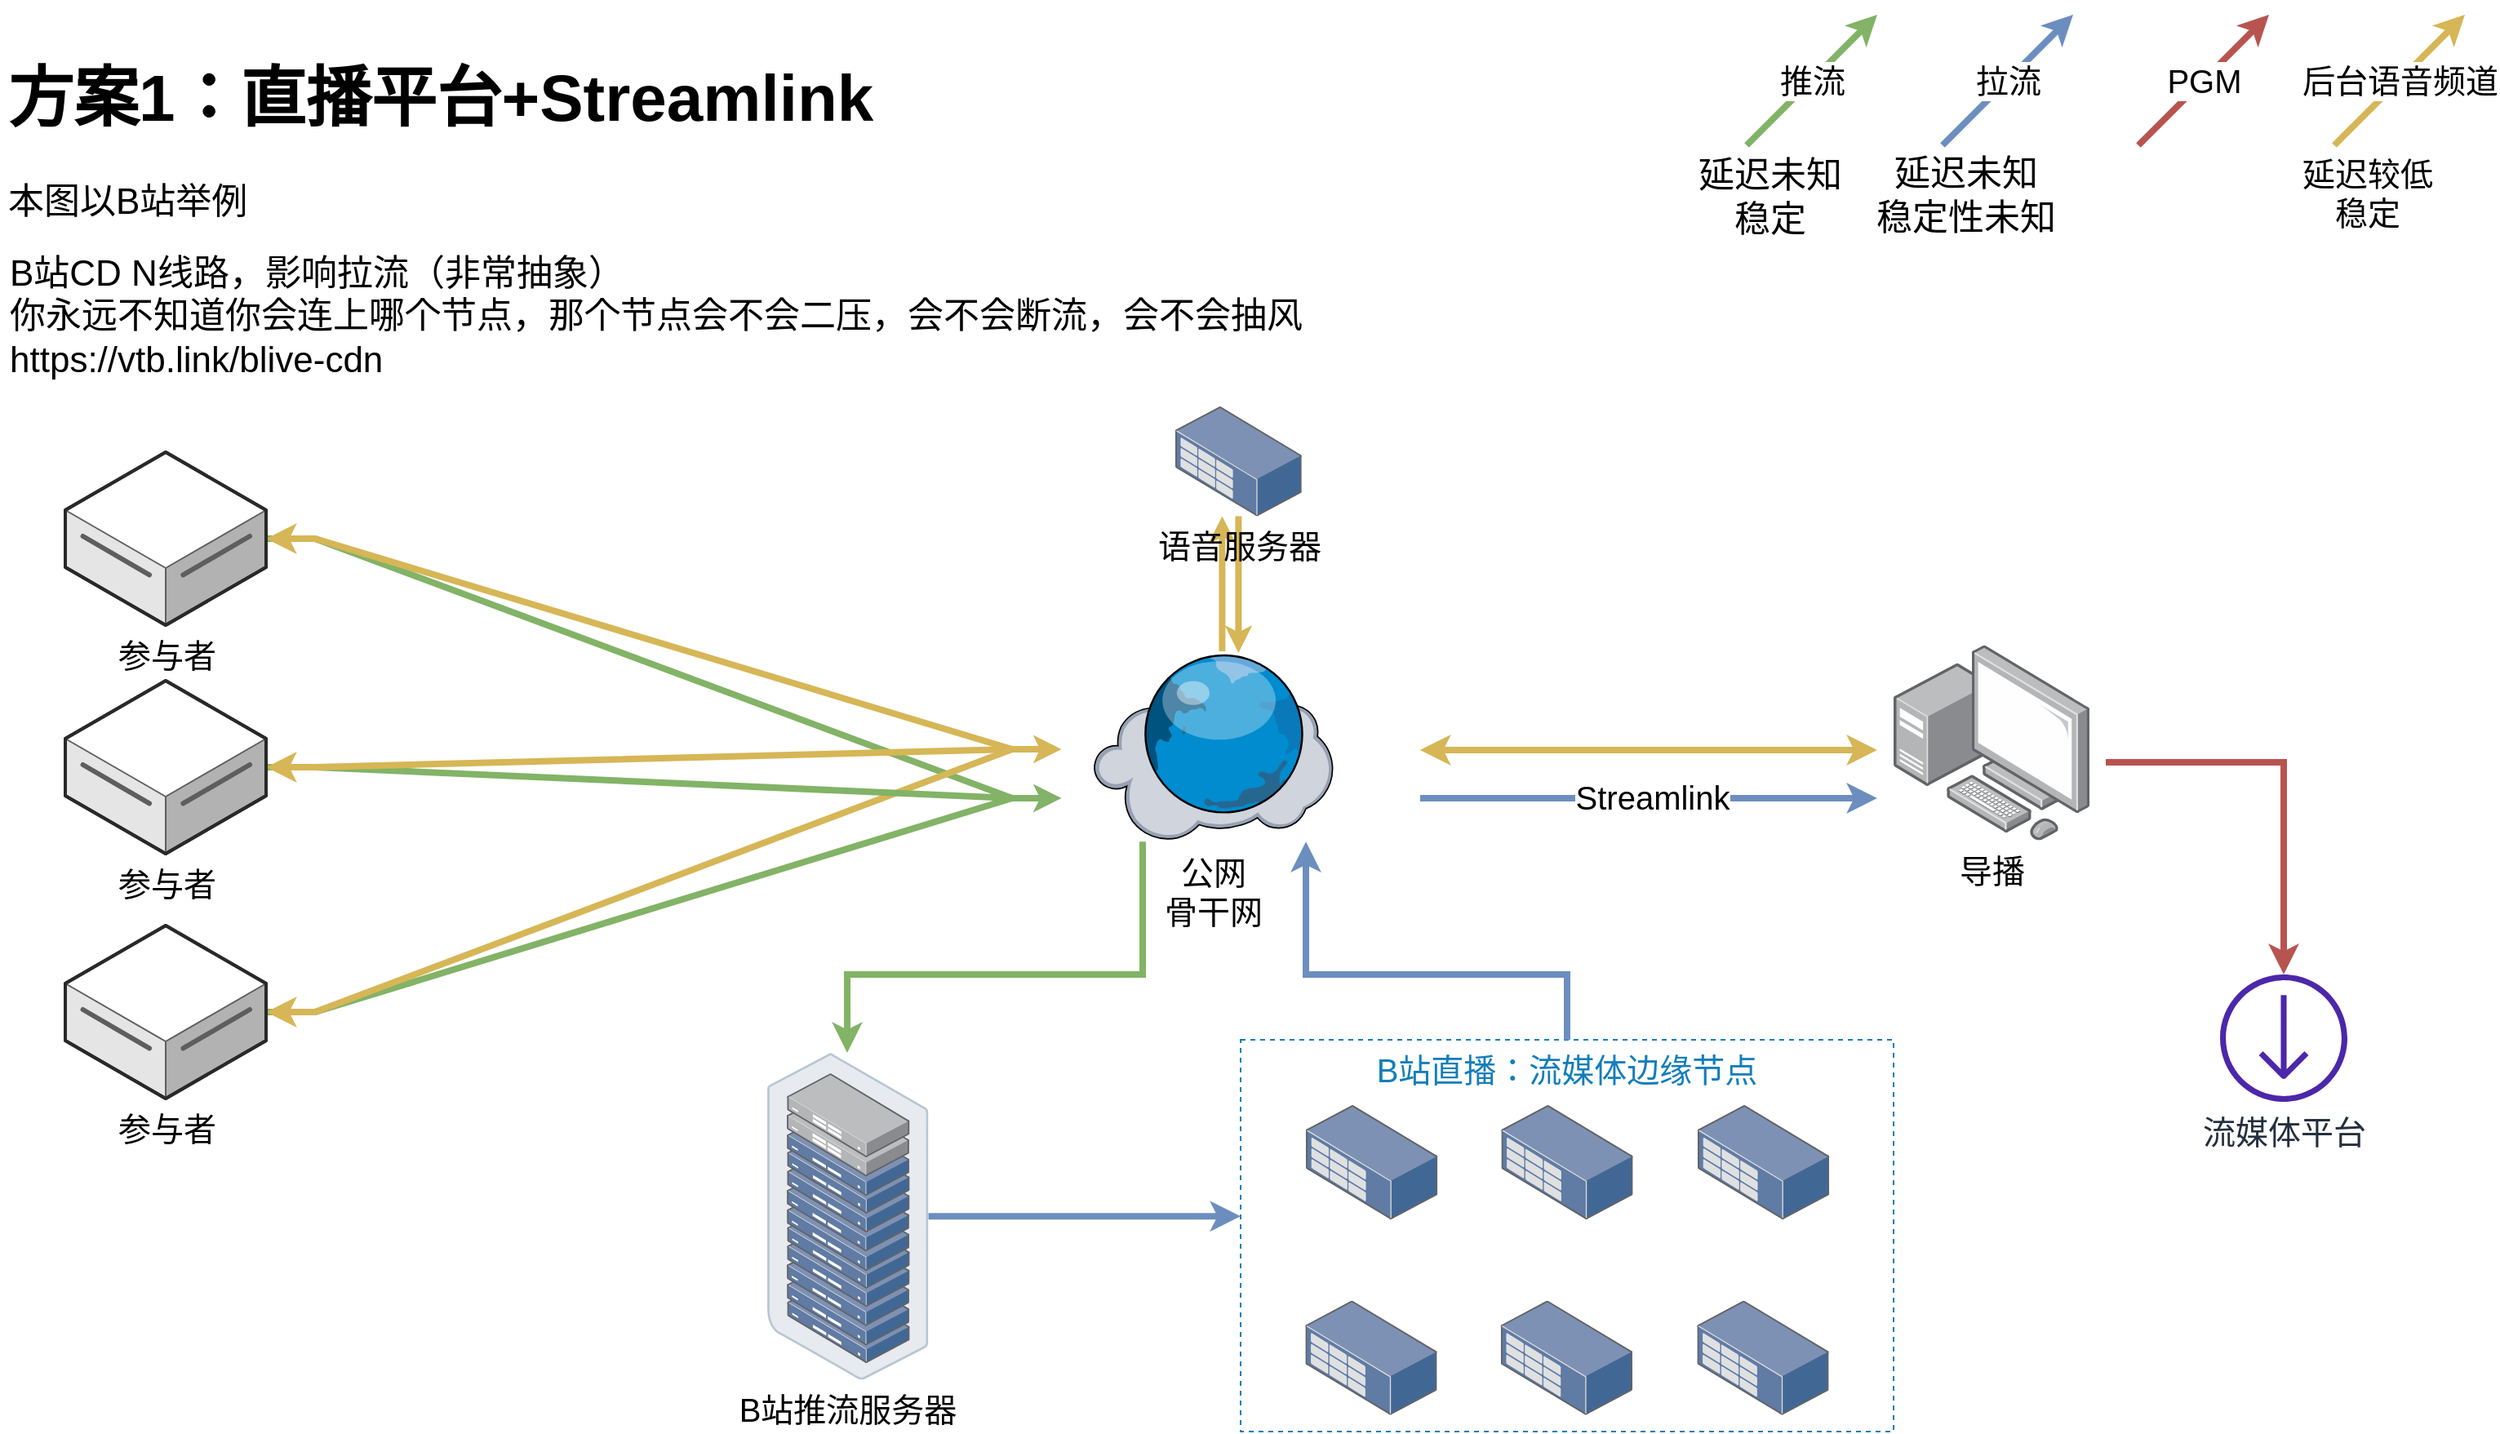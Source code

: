 <mxfile version="20.8.10" type="device"><diagram name="第 1 页" id="cJJkiQMpG9kOvq7-i3W0"><mxGraphModel dx="350" dy="210" grid="1" gridSize="10" guides="1" tooltips="1" connect="1" arrows="1" fold="1" page="1" pageScale="1" pageWidth="1600" pageHeight="900" math="0" shadow="0"><root><mxCell id="0"/><mxCell id="1" parent="0"/><mxCell id="mJpuvKpYVUzI7QAAiGK_-79" style="edgeStyle=orthogonalEdgeStyle;rounded=0;orthogonalLoop=1;jettySize=auto;html=1;strokeWidth=4;fontSize=20;endSize=6;fillColor=#f8cecc;strokeColor=#b85450;" parent="1" target="mJpuvKpYVUzI7QAAiGK_-78" edge="1"><mxGeometry relative="1" as="geometry"><Array as="points"><mxPoint x="1439" y="468"/></Array><mxPoint x="1330" y="468" as="sourcePoint"/></mxGeometry></mxCell><mxCell id="mJpuvKpYVUzI7QAAiGK_-11" value="&lt;font style=&quot;font-size: 20px;&quot;&gt;导播&lt;/font&gt;" style="points=[];aspect=fixed;html=1;align=center;shadow=0;dashed=0;image;image=img/lib/allied_telesis/computer_and_terminals/Personal_Computer_with_Server.svg;" parent="1" vertex="1"><mxGeometry x="1200" y="396" width="120" height="120" as="geometry"/></mxCell><mxCell id="J0pzPqPlJfvSKxVWQFhb-28" style="edgeStyle=entityRelationEdgeStyle;rounded=0;orthogonalLoop=1;jettySize=auto;html=1;fontSize=20;fontColor=#000000;fillColor=#d5e8d4;strokeColor=#82b366;endSize=4;strokeWidth=4;" parent="1" source="mJpuvKpYVUzI7QAAiGK_-24" edge="1"><mxGeometry relative="1" as="geometry"><mxPoint x="690" y="490" as="targetPoint"/></mxGeometry></mxCell><mxCell id="J0pzPqPlJfvSKxVWQFhb-34" style="edgeStyle=entityRelationEdgeStyle;rounded=0;orthogonalLoop=1;jettySize=auto;html=1;strokeWidth=4;fontSize=20;fontColor=#000000;endSize=4;strokeColor=#d6b656;fillColor=#fff2cc;startArrow=classic;startFill=1;" parent="1" source="mJpuvKpYVUzI7QAAiGK_-24" edge="1"><mxGeometry relative="1" as="geometry"><mxPoint x="690" y="460" as="targetPoint"/></mxGeometry></mxCell><mxCell id="mJpuvKpYVUzI7QAAiGK_-24" value="参与者" style="verticalLabelPosition=bottom;html=1;verticalAlign=top;strokeWidth=1;align=center;outlineConnect=0;dashed=0;outlineConnect=0;shape=mxgraph.aws3d.dataServer;strokeColor=#5E5E5E;aspect=fixed;fontSize=20;" parent="1" vertex="1"><mxGeometry x="80" y="278" width="123" height="106" as="geometry"/></mxCell><mxCell id="J0pzPqPlJfvSKxVWQFhb-30" style="edgeStyle=entityRelationEdgeStyle;rounded=0;orthogonalLoop=1;jettySize=auto;html=1;fontSize=20;fontColor=#000000;strokeColor=#82b366;fillColor=#d5e8d4;endSize=4;strokeWidth=4;" parent="1" source="mJpuvKpYVUzI7QAAiGK_-25" edge="1"><mxGeometry relative="1" as="geometry"><mxPoint x="690" y="490" as="targetPoint"/></mxGeometry></mxCell><mxCell id="J0pzPqPlJfvSKxVWQFhb-36" style="edgeStyle=entityRelationEdgeStyle;rounded=0;orthogonalLoop=1;jettySize=auto;html=1;strokeWidth=4;fontSize=20;fontColor=#000000;endSize=4;strokeColor=#d6b656;fillColor=#fff2cc;startArrow=classic;startFill=1;" parent="1" source="mJpuvKpYVUzI7QAAiGK_-25" edge="1"><mxGeometry relative="1" as="geometry"><mxPoint x="690" y="460" as="targetPoint"/></mxGeometry></mxCell><mxCell id="mJpuvKpYVUzI7QAAiGK_-25" value="参与者" style="verticalLabelPosition=bottom;html=1;verticalAlign=top;strokeWidth=1;align=center;outlineConnect=0;dashed=0;outlineConnect=0;shape=mxgraph.aws3d.dataServer;strokeColor=#5E5E5E;aspect=fixed;fontSize=20;" parent="1" vertex="1"><mxGeometry x="80" y="568" width="123" height="106" as="geometry"/></mxCell><mxCell id="J0pzPqPlJfvSKxVWQFhb-29" style="edgeStyle=entityRelationEdgeStyle;rounded=0;orthogonalLoop=1;jettySize=auto;html=1;fontSize=20;fontColor=#000000;strokeColor=#82b366;fillColor=#d5e8d4;endSize=4;strokeWidth=4;" parent="1" source="mJpuvKpYVUzI7QAAiGK_-26" edge="1"><mxGeometry relative="1" as="geometry"><mxPoint x="690" y="490" as="targetPoint"/></mxGeometry></mxCell><mxCell id="J0pzPqPlJfvSKxVWQFhb-35" style="edgeStyle=entityRelationEdgeStyle;rounded=0;orthogonalLoop=1;jettySize=auto;html=1;strokeWidth=4;fontSize=20;fontColor=#000000;endSize=4;strokeColor=#d6b656;fillColor=#fff2cc;startArrow=classic;startFill=1;" parent="1" source="mJpuvKpYVUzI7QAAiGK_-26" edge="1"><mxGeometry relative="1" as="geometry"><mxPoint x="690" y="460" as="targetPoint"/></mxGeometry></mxCell><mxCell id="mJpuvKpYVUzI7QAAiGK_-26" value="参与者" style="verticalLabelPosition=bottom;html=1;verticalAlign=top;strokeWidth=1;align=center;outlineConnect=0;dashed=0;outlineConnect=0;shape=mxgraph.aws3d.dataServer;strokeColor=#5E5E5E;aspect=fixed;fontSize=20;" parent="1" vertex="1"><mxGeometry x="80" y="418" width="123" height="106" as="geometry"/></mxCell><mxCell id="mJpuvKpYVUzI7QAAiGK_-40" value="" style="endArrow=classic;html=1;rounded=0;strokeWidth=4;fontSize=20;endSize=6;fillColor=#d5e8d4;strokeColor=#82b366;" parent="1" edge="1"><mxGeometry width="50" height="50" relative="1" as="geometry"><mxPoint x="1110" y="90" as="sourcePoint"/><mxPoint x="1190" y="10" as="targetPoint"/></mxGeometry></mxCell><mxCell id="mJpuvKpYVUzI7QAAiGK_-41" value="推流" style="edgeLabel;html=1;align=center;verticalAlign=middle;resizable=0;points=[];fontSize=20;" parent="mJpuvKpYVUzI7QAAiGK_-40" vertex="1" connectable="0"><mxGeometry x="0.132" y="-1" relative="1" as="geometry"><mxPoint x="-6" y="4" as="offset"/></mxGeometry></mxCell><mxCell id="mJpuvKpYVUzI7QAAiGK_-84" value="延迟未知&lt;br&gt;稳定" style="edgeLabel;html=1;align=center;verticalAlign=middle;resizable=0;points=[];fontSize=22;" parent="mJpuvKpYVUzI7QAAiGK_-40" vertex="1" connectable="0"><mxGeometry x="-0.632" y="1" relative="1" as="geometry"><mxPoint y="47" as="offset"/></mxGeometry></mxCell><mxCell id="mJpuvKpYVUzI7QAAiGK_-43" value="" style="endArrow=classic;html=1;rounded=0;strokeWidth=4;fontSize=20;endSize=6;fillColor=#dae8fc;strokeColor=#6c8ebf;" parent="1" edge="1"><mxGeometry width="50" height="50" relative="1" as="geometry"><mxPoint x="1230" y="90" as="sourcePoint"/><mxPoint x="1310" y="10" as="targetPoint"/></mxGeometry></mxCell><mxCell id="mJpuvKpYVUzI7QAAiGK_-44" value="拉流" style="edgeLabel;html=1;align=center;verticalAlign=middle;resizable=0;points=[];fontSize=20;" parent="mJpuvKpYVUzI7QAAiGK_-43" vertex="1" connectable="0"><mxGeometry x="0.132" y="-1" relative="1" as="geometry"><mxPoint x="-6" y="4" as="offset"/></mxGeometry></mxCell><mxCell id="mJpuvKpYVUzI7QAAiGK_-85" value="延迟未知&lt;br&gt;稳定性未知" style="edgeLabel;html=1;align=center;verticalAlign=middle;resizable=0;points=[];fontSize=22;" parent="mJpuvKpYVUzI7QAAiGK_-43" vertex="1" connectable="0"><mxGeometry x="-0.655" relative="1" as="geometry"><mxPoint y="45" as="offset"/></mxGeometry></mxCell><mxCell id="mJpuvKpYVUzI7QAAiGK_-64" style="edgeStyle=orthogonalEdgeStyle;rounded=0;orthogonalLoop=1;jettySize=auto;html=1;strokeWidth=4;fontSize=20;endSize=6;fillColor=#dae8fc;strokeColor=#6c8ebf;" parent="1" source="mJpuvKpYVUzI7QAAiGK_-53" target="mJpuvKpYVUzI7QAAiGK_-54" edge="1"><mxGeometry relative="1" as="geometry"><Array as="points"><mxPoint x="610" y="746"/><mxPoint x="610" y="746"/></Array></mxGeometry></mxCell><mxCell id="mJpuvKpYVUzI7QAAiGK_-53" value="B站推流服务器" style="points=[];aspect=fixed;html=1;align=center;shadow=0;dashed=0;image;image=img/lib/allied_telesis/storage/Datacenter_Server_Rack_ToR.svg;fontSize=20;" parent="1" vertex="1"><mxGeometry x="510" y="646" width="98.76" height="200.2" as="geometry"/></mxCell><mxCell id="mJpuvKpYVUzI7QAAiGK_-63" value="" style="group" parent="1" vertex="1" connectable="0"><mxGeometry x="800" y="638" width="400" height="240" as="geometry"/></mxCell><mxCell id="mJpuvKpYVUzI7QAAiGK_-54" value="B站直播：流媒体边缘节点" style="fillColor=none;strokeColor=#147EBA;dashed=1;verticalAlign=top;fontStyle=0;fontColor=#147EBA;fontSize=20;" parent="mJpuvKpYVUzI7QAAiGK_-63" vertex="1"><mxGeometry width="400" height="240" as="geometry"/></mxCell><mxCell id="mJpuvKpYVUzI7QAAiGK_-62" value="" style="group" parent="mJpuvKpYVUzI7QAAiGK_-63" vertex="1" connectable="0"><mxGeometry x="39.68" y="40" width="320.95" height="189.8" as="geometry"/></mxCell><mxCell id="mJpuvKpYVUzI7QAAiGK_-55" value="" style="points=[];aspect=fixed;html=1;align=center;shadow=0;dashed=0;image;image=img/lib/allied_telesis/storage/Datacenter_Server_Rack_Storage_Unit_Small.svg;fontSize=20;" parent="mJpuvKpYVUzI7QAAiGK_-62" vertex="1"><mxGeometry x="0.32" width="80.63" height="70" as="geometry"/></mxCell><mxCell id="mJpuvKpYVUzI7QAAiGK_-57" value="" style="points=[];aspect=fixed;html=1;align=center;shadow=0;dashed=0;image;image=img/lib/allied_telesis/storage/Datacenter_Server_Rack_Storage_Unit_Small.svg;fontSize=20;" parent="mJpuvKpYVUzI7QAAiGK_-62" vertex="1"><mxGeometry x="120.01" width="80.63" height="70" as="geometry"/></mxCell><mxCell id="mJpuvKpYVUzI7QAAiGK_-58" value="" style="points=[];aspect=fixed;html=1;align=center;shadow=0;dashed=0;image;image=img/lib/allied_telesis/storage/Datacenter_Server_Rack_Storage_Unit_Small.svg;fontSize=20;" parent="mJpuvKpYVUzI7QAAiGK_-62" vertex="1"><mxGeometry x="240.32" width="80.63" height="70" as="geometry"/></mxCell><mxCell id="mJpuvKpYVUzI7QAAiGK_-59" value="" style="points=[];aspect=fixed;html=1;align=center;shadow=0;dashed=0;image;image=img/lib/allied_telesis/storage/Datacenter_Server_Rack_Storage_Unit_Small.svg;fontSize=20;" parent="mJpuvKpYVUzI7QAAiGK_-62" vertex="1"><mxGeometry y="119.8" width="80.63" height="70" as="geometry"/></mxCell><mxCell id="mJpuvKpYVUzI7QAAiGK_-60" value="" style="points=[];aspect=fixed;html=1;align=center;shadow=0;dashed=0;image;image=img/lib/allied_telesis/storage/Datacenter_Server_Rack_Storage_Unit_Small.svg;fontSize=20;" parent="mJpuvKpYVUzI7QAAiGK_-62" vertex="1"><mxGeometry x="119.69" y="119.8" width="80.63" height="70" as="geometry"/></mxCell><mxCell id="mJpuvKpYVUzI7QAAiGK_-61" value="" style="points=[];aspect=fixed;html=1;align=center;shadow=0;dashed=0;image;image=img/lib/allied_telesis/storage/Datacenter_Server_Rack_Storage_Unit_Small.svg;fontSize=20;" parent="mJpuvKpYVUzI7QAAiGK_-62" vertex="1"><mxGeometry x="240.0" y="119.8" width="80.63" height="70" as="geometry"/></mxCell><mxCell id="mJpuvKpYVUzI7QAAiGK_-69" style="edgeStyle=orthogonalEdgeStyle;rounded=0;orthogonalLoop=1;jettySize=auto;html=1;strokeWidth=4;fontSize=20;endSize=6;fillColor=#d5e8d4;strokeColor=#82b366;" parent="1" source="mJpuvKpYVUzI7QAAiGK_-27" target="mJpuvKpYVUzI7QAAiGK_-53" edge="1"><mxGeometry relative="1" as="geometry"><Array as="points"><mxPoint x="740" y="598"/><mxPoint x="559" y="598"/></Array></mxGeometry></mxCell><mxCell id="mJpuvKpYVUzI7QAAiGK_-72" style="edgeStyle=orthogonalEdgeStyle;rounded=0;orthogonalLoop=1;jettySize=auto;html=1;strokeWidth=4;fontSize=20;endSize=6;fillColor=#dae8fc;strokeColor=#6c8ebf;" parent="1" source="mJpuvKpYVUzI7QAAiGK_-54" target="mJpuvKpYVUzI7QAAiGK_-27" edge="1"><mxGeometry relative="1" as="geometry"><Array as="points"><mxPoint x="1000" y="598"/><mxPoint x="840" y="598"/></Array></mxGeometry></mxCell><mxCell id="mJpuvKpYVUzI7QAAiGK_-78" value="流媒体平台" style="sketch=0;outlineConnect=0;fontColor=#232F3E;gradientColor=none;fillColor=#4D27AA;strokeColor=none;dashed=0;verticalLabelPosition=bottom;verticalAlign=top;align=center;html=1;fontSize=20;fontStyle=0;aspect=fixed;pointerEvents=1;shape=mxgraph.aws4.streaming_distribution;" parent="1" vertex="1"><mxGeometry x="1400" y="598" width="78" height="78" as="geometry"/></mxCell><mxCell id="mJpuvKpYVUzI7QAAiGK_-81" value="" style="endArrow=classic;html=1;rounded=0;strokeWidth=4;fontSize=20;endSize=6;fillColor=#f8cecc;strokeColor=#b85450;" parent="1" edge="1"><mxGeometry width="50" height="50" relative="1" as="geometry"><mxPoint x="1350" y="90" as="sourcePoint"/><mxPoint x="1430" y="10" as="targetPoint"/></mxGeometry></mxCell><mxCell id="mJpuvKpYVUzI7QAAiGK_-82" value="PGM" style="edgeLabel;html=1;align=center;verticalAlign=middle;resizable=0;points=[];fontSize=20;" parent="mJpuvKpYVUzI7QAAiGK_-81" vertex="1" connectable="0"><mxGeometry x="0.132" y="-1" relative="1" as="geometry"><mxPoint x="-6" y="4" as="offset"/></mxGeometry></mxCell><mxCell id="mJpuvKpYVUzI7QAAiGK_-83" value="&lt;h1&gt;方案1：直播平台+Streamlink&lt;/h1&gt;&lt;div&gt;&lt;span style=&quot;font-size: 22px; background-color: initial;&quot;&gt;本图以B站举例&lt;/span&gt;&lt;br&gt;&lt;/div&gt;" style="text;html=1;strokeColor=none;fillColor=none;spacing=5;spacingTop=-20;whiteSpace=wrap;overflow=hidden;rounded=0;fontSize=20;" parent="1" vertex="1"><mxGeometry x="40" y="20" width="540" height="120" as="geometry"/></mxCell><mxCell id="mJpuvKpYVUzI7QAAiGK_-87" value="B站CD N线路，影响拉流（非常抽象）&lt;br&gt;你永远不知道你会连上哪个节点，那个节点会不会二压，会不会断流，会不会抽风&lt;br&gt;https://vtb.link/blive-cdn" style="text;strokeColor=none;fillColor=none;align=left;verticalAlign=middle;spacingLeft=4;spacingRight=4;overflow=hidden;points=[[0,0.5],[1,0.5]];portConstraint=eastwest;rotatable=0;whiteSpace=wrap;html=1;fontSize=22;labelBackgroundColor=none;fontColor=#000000;container=0;" parent="1" vertex="1"><mxGeometry x="40" y="140" width="810" height="110" as="geometry"/></mxCell><mxCell id="J0pzPqPlJfvSKxVWQFhb-8" style="edgeStyle=orthogonalEdgeStyle;rounded=0;orthogonalLoop=1;jettySize=auto;html=1;fontColor=default;fontSize=20;strokeColor=#6c8ebf;strokeWidth=4;endSize=6;fillColor=#dae8fc;" parent="1" edge="1"><mxGeometry relative="1" as="geometry"><mxPoint x="910" y="490" as="sourcePoint"/><mxPoint x="1190" y="490" as="targetPoint"/></mxGeometry></mxCell><mxCell id="J0pzPqPlJfvSKxVWQFhb-9" value="Streamlink" style="edgeLabel;html=1;align=center;verticalAlign=middle;resizable=0;points=[];fontColor=#000000;fontSize=20;" parent="J0pzPqPlJfvSKxVWQFhb-8" vertex="1" connectable="0"><mxGeometry x="0.153" y="1" relative="1" as="geometry"><mxPoint x="-20" as="offset"/></mxGeometry></mxCell><mxCell id="J0pzPqPlJfvSKxVWQFhb-19" value="" style="endArrow=classic;html=1;rounded=0;strokeWidth=4;fontSize=20;endSize=6;fillColor=#fff2cc;strokeColor=#d6b656;" parent="1" edge="1"><mxGeometry width="50" height="50" relative="1" as="geometry"><mxPoint x="1470" y="90" as="sourcePoint"/><mxPoint x="1550" y="10" as="targetPoint"/></mxGeometry></mxCell><mxCell id="J0pzPqPlJfvSKxVWQFhb-20" value="后台语音频道" style="edgeLabel;html=1;align=center;verticalAlign=middle;resizable=0;points=[];fontSize=20;" parent="J0pzPqPlJfvSKxVWQFhb-19" vertex="1" connectable="0"><mxGeometry x="0.132" y="-1" relative="1" as="geometry"><mxPoint x="-6" y="4" as="offset"/></mxGeometry></mxCell><mxCell id="J0pzPqPlJfvSKxVWQFhb-22" value="延迟较低&lt;br&gt;稳定" style="edgeLabel;html=1;align=center;verticalAlign=middle;resizable=0;points=[];fontSize=20;fontColor=#000000;" parent="J0pzPqPlJfvSKxVWQFhb-19" vertex="1" connectable="0"><mxGeometry x="-0.584" y="-5" relative="1" as="geometry"><mxPoint y="42" as="offset"/></mxGeometry></mxCell><mxCell id="J0pzPqPlJfvSKxVWQFhb-42" style="edgeStyle=orthogonalEdgeStyle;rounded=0;orthogonalLoop=1;jettySize=auto;html=1;strokeWidth=4;fontSize=20;fontColor=#000000;endSize=4;fillColor=#fff2cc;strokeColor=#d6b656;" parent="1" source="J0pzPqPlJfvSKxVWQFhb-23" target="mJpuvKpYVUzI7QAAiGK_-67" edge="1"><mxGeometry relative="1" as="geometry"><Array as="points"><mxPoint x="799" y="380"/><mxPoint x="799" y="380"/></Array></mxGeometry></mxCell><mxCell id="mJpuvKpYVUzI7QAAiGK_-27" value="公网&lt;br&gt;骨干网" style="verticalLabelPosition=bottom;sketch=0;aspect=fixed;html=1;verticalAlign=top;strokeColor=none;align=center;outlineConnect=0;shape=mxgraph.citrix.cloud;fontSize=20;" parent="1" vertex="1"><mxGeometry x="710" y="420.93" width="146.577" height="95.661" as="geometry"/></mxCell><mxCell id="J0pzPqPlJfvSKxVWQFhb-41" style="edgeStyle=orthogonalEdgeStyle;rounded=0;orthogonalLoop=1;jettySize=auto;html=1;strokeWidth=4;fontSize=20;fontColor=#000000;endSize=4;strokeColor=#d6b656;fillColor=#fff2cc;" parent="1" target="J0pzPqPlJfvSKxVWQFhb-23" edge="1"><mxGeometry relative="1" as="geometry"><mxPoint x="788.693" y="400" as="sourcePoint"/><Array as="points"><mxPoint x="788.64" y="380"/><mxPoint x="788.64" y="380"/></Array></mxGeometry></mxCell><mxCell id="mJpuvKpYVUzI7QAAiGK_-67" value="" style="verticalLabelPosition=bottom;sketch=0;aspect=fixed;html=1;verticalAlign=top;strokeColor=none;align=center;outlineConnect=0;shape=mxgraph.citrix.globe;fontSize=20;" parent="1" vertex="1"><mxGeometry x="737.218" y="401" width="102.243" height="97.682" as="geometry"/></mxCell><mxCell id="J0pzPqPlJfvSKxVWQFhb-23" value="语音服务器" style="points=[];aspect=fixed;html=1;align=center;shadow=0;dashed=0;image;image=img/lib/allied_telesis/storage/Datacenter_Server_Rack_Storage_Unit_Small.svg;labelBackgroundColor=none;fontSize=20;fontColor=#000000;" parent="1" vertex="1"><mxGeometry x="760" y="250" width="77.4" height="67.2" as="geometry"/></mxCell><mxCell id="J0pzPqPlJfvSKxVWQFhb-43" style="edgeStyle=orthogonalEdgeStyle;rounded=0;orthogonalLoop=1;jettySize=auto;html=1;fontColor=default;fontSize=20;strokeColor=#d6b656;strokeWidth=4;endSize=6;fillColor=#fff2cc;startArrow=classic;startFill=1;" parent="1" edge="1"><mxGeometry relative="1" as="geometry"><mxPoint x="910" y="460.47" as="sourcePoint"/><mxPoint x="1190" y="460.47" as="targetPoint"/></mxGeometry></mxCell></root></mxGraphModel></diagram></mxfile>